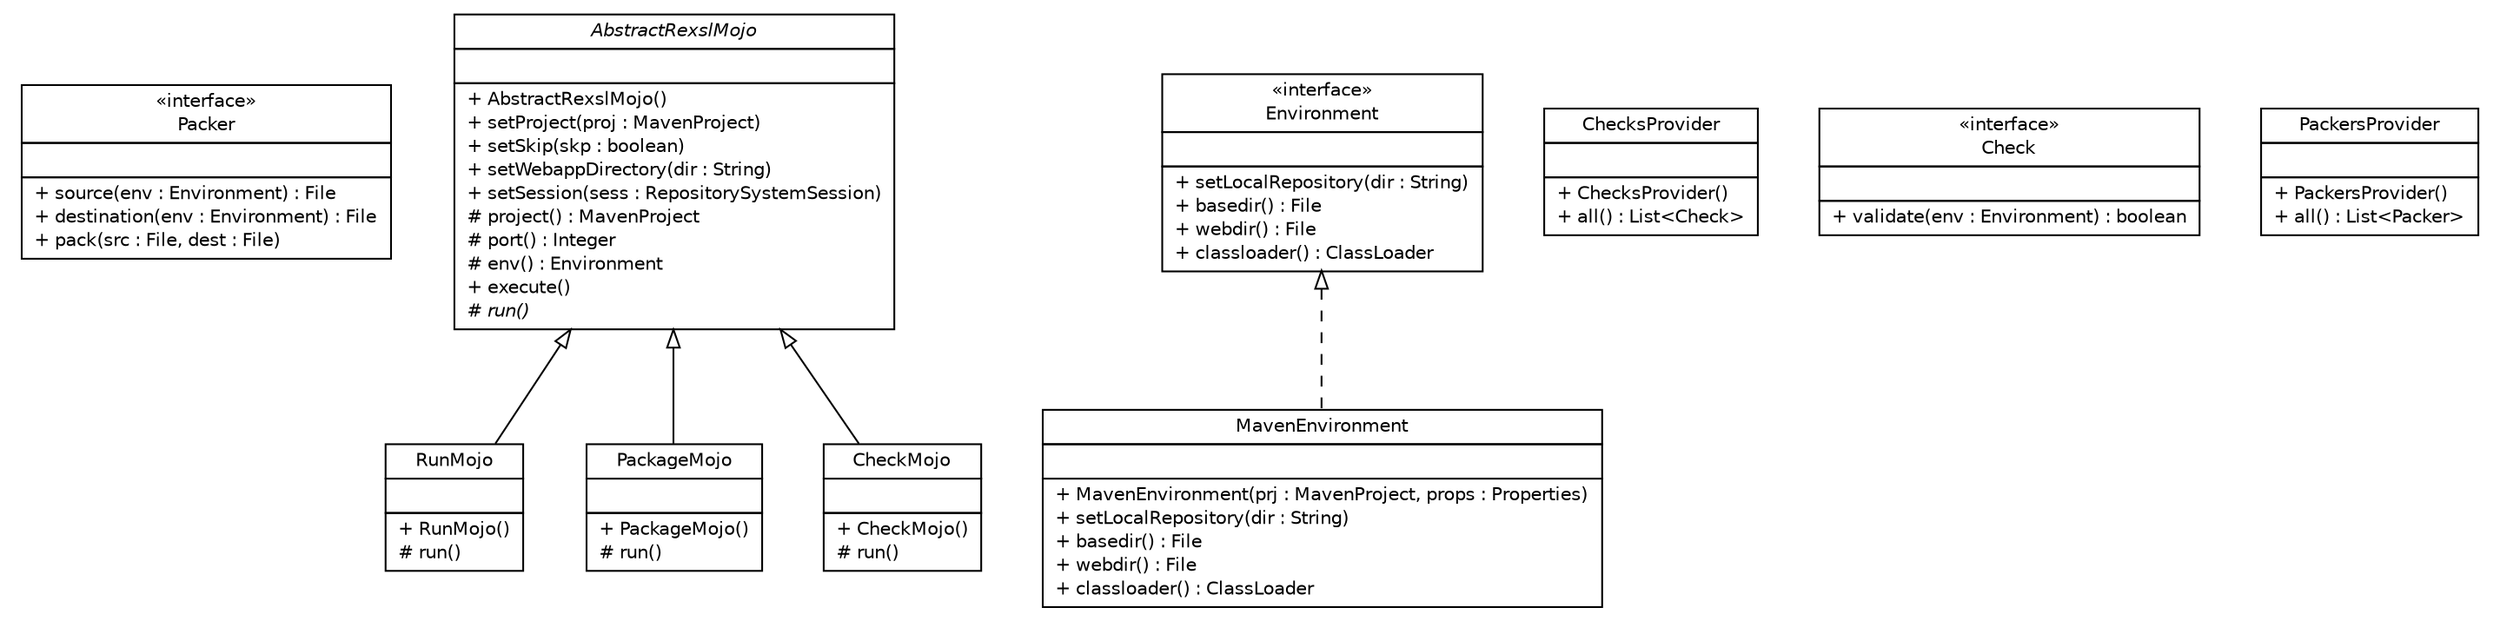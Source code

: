 #!/usr/local/bin/dot
#
# Class diagram 
# Generated by UMLGraph version 5.1 (http://www.umlgraph.org/)
#

digraph G {
	edge [fontname="Helvetica",fontsize=10,labelfontname="Helvetica",labelfontsize=10];
	node [fontname="Helvetica",fontsize=10,shape=plaintext];
	nodesep=0.25;
	ranksep=0.5;
	// com.rexsl.maven.Packer
	c0 [label=<<table title="com.rexsl.maven.Packer" border="0" cellborder="1" cellspacing="0" cellpadding="2" port="p" href="./Packer.html">
		<tr><td><table border="0" cellspacing="0" cellpadding="1">
<tr><td align="center" balign="center"> &#171;interface&#187; </td></tr>
<tr><td align="center" balign="center"> Packer </td></tr>
		</table></td></tr>
		<tr><td><table border="0" cellspacing="0" cellpadding="1">
<tr><td align="left" balign="left">  </td></tr>
		</table></td></tr>
		<tr><td><table border="0" cellspacing="0" cellpadding="1">
<tr><td align="left" balign="left"> + source(env : Environment) : File </td></tr>
<tr><td align="left" balign="left"> + destination(env : Environment) : File </td></tr>
<tr><td align="left" balign="left"> + pack(src : File, dest : File) </td></tr>
		</table></td></tr>
		</table>>, fontname="Helvetica", fontcolor="black", fontsize=10.0];
	// com.rexsl.maven.RunMojo
	c1 [label=<<table title="com.rexsl.maven.RunMojo" border="0" cellborder="1" cellspacing="0" cellpadding="2" port="p" href="./RunMojo.html">
		<tr><td><table border="0" cellspacing="0" cellpadding="1">
<tr><td align="center" balign="center"> RunMojo </td></tr>
		</table></td></tr>
		<tr><td><table border="0" cellspacing="0" cellpadding="1">
<tr><td align="left" balign="left">  </td></tr>
		</table></td></tr>
		<tr><td><table border="0" cellspacing="0" cellpadding="1">
<tr><td align="left" balign="left"> + RunMojo() </td></tr>
<tr><td align="left" balign="left"> # run() </td></tr>
		</table></td></tr>
		</table>>, fontname="Helvetica", fontcolor="black", fontsize=10.0];
	// com.rexsl.maven.AbstractRexslMojo
	c2 [label=<<table title="com.rexsl.maven.AbstractRexslMojo" border="0" cellborder="1" cellspacing="0" cellpadding="2" port="p" href="./AbstractRexslMojo.html">
		<tr><td><table border="0" cellspacing="0" cellpadding="1">
<tr><td align="center" balign="center"><font face="Helvetica-Oblique"> AbstractRexslMojo </font></td></tr>
		</table></td></tr>
		<tr><td><table border="0" cellspacing="0" cellpadding="1">
<tr><td align="left" balign="left">  </td></tr>
		</table></td></tr>
		<tr><td><table border="0" cellspacing="0" cellpadding="1">
<tr><td align="left" balign="left"> + AbstractRexslMojo() </td></tr>
<tr><td align="left" balign="left"> + setProject(proj : MavenProject) </td></tr>
<tr><td align="left" balign="left"> + setSkip(skp : boolean) </td></tr>
<tr><td align="left" balign="left"> + setWebappDirectory(dir : String) </td></tr>
<tr><td align="left" balign="left"> + setSession(sess : RepositorySystemSession) </td></tr>
<tr><td align="left" balign="left"> # project() : MavenProject </td></tr>
<tr><td align="left" balign="left"> # port() : Integer </td></tr>
<tr><td align="left" balign="left"> # env() : Environment </td></tr>
<tr><td align="left" balign="left"> + execute() </td></tr>
<tr><td align="left" balign="left"><font face="Helvetica-Oblique" point-size="10.0"> # run() </font></td></tr>
		</table></td></tr>
		</table>>, fontname="Helvetica", fontcolor="black", fontsize=10.0];
	// com.rexsl.maven.Environment
	c3 [label=<<table title="com.rexsl.maven.Environment" border="0" cellborder="1" cellspacing="0" cellpadding="2" port="p" href="./Environment.html">
		<tr><td><table border="0" cellspacing="0" cellpadding="1">
<tr><td align="center" balign="center"> &#171;interface&#187; </td></tr>
<tr><td align="center" balign="center"> Environment </td></tr>
		</table></td></tr>
		<tr><td><table border="0" cellspacing="0" cellpadding="1">
<tr><td align="left" balign="left">  </td></tr>
		</table></td></tr>
		<tr><td><table border="0" cellspacing="0" cellpadding="1">
<tr><td align="left" balign="left"> + setLocalRepository(dir : String) </td></tr>
<tr><td align="left" balign="left"> + basedir() : File </td></tr>
<tr><td align="left" balign="left"> + webdir() : File </td></tr>
<tr><td align="left" balign="left"> + classloader() : ClassLoader </td></tr>
		</table></td></tr>
		</table>>, fontname="Helvetica", fontcolor="black", fontsize=10.0];
	// com.rexsl.maven.ChecksProvider
	c4 [label=<<table title="com.rexsl.maven.ChecksProvider" border="0" cellborder="1" cellspacing="0" cellpadding="2" port="p" href="./ChecksProvider.html">
		<tr><td><table border="0" cellspacing="0" cellpadding="1">
<tr><td align="center" balign="center"> ChecksProvider </td></tr>
		</table></td></tr>
		<tr><td><table border="0" cellspacing="0" cellpadding="1">
<tr><td align="left" balign="left">  </td></tr>
		</table></td></tr>
		<tr><td><table border="0" cellspacing="0" cellpadding="1">
<tr><td align="left" balign="left"> + ChecksProvider() </td></tr>
<tr><td align="left" balign="left"> + all() : List&lt;Check&gt; </td></tr>
		</table></td></tr>
		</table>>, fontname="Helvetica", fontcolor="black", fontsize=10.0];
	// com.rexsl.maven.Check
	c5 [label=<<table title="com.rexsl.maven.Check" border="0" cellborder="1" cellspacing="0" cellpadding="2" port="p" href="./Check.html">
		<tr><td><table border="0" cellspacing="0" cellpadding="1">
<tr><td align="center" balign="center"> &#171;interface&#187; </td></tr>
<tr><td align="center" balign="center"> Check </td></tr>
		</table></td></tr>
		<tr><td><table border="0" cellspacing="0" cellpadding="1">
<tr><td align="left" balign="left">  </td></tr>
		</table></td></tr>
		<tr><td><table border="0" cellspacing="0" cellpadding="1">
<tr><td align="left" balign="left"> + validate(env : Environment) : boolean </td></tr>
		</table></td></tr>
		</table>>, fontname="Helvetica", fontcolor="black", fontsize=10.0];
	// com.rexsl.maven.PackersProvider
	c6 [label=<<table title="com.rexsl.maven.PackersProvider" border="0" cellborder="1" cellspacing="0" cellpadding="2" port="p" href="./PackersProvider.html">
		<tr><td><table border="0" cellspacing="0" cellpadding="1">
<tr><td align="center" balign="center"> PackersProvider </td></tr>
		</table></td></tr>
		<tr><td><table border="0" cellspacing="0" cellpadding="1">
<tr><td align="left" balign="left">  </td></tr>
		</table></td></tr>
		<tr><td><table border="0" cellspacing="0" cellpadding="1">
<tr><td align="left" balign="left"> + PackersProvider() </td></tr>
<tr><td align="left" balign="left"> + all() : List&lt;Packer&gt; </td></tr>
		</table></td></tr>
		</table>>, fontname="Helvetica", fontcolor="black", fontsize=10.0];
	// com.rexsl.maven.PackageMojo
	c7 [label=<<table title="com.rexsl.maven.PackageMojo" border="0" cellborder="1" cellspacing="0" cellpadding="2" port="p" href="./PackageMojo.html">
		<tr><td><table border="0" cellspacing="0" cellpadding="1">
<tr><td align="center" balign="center"> PackageMojo </td></tr>
		</table></td></tr>
		<tr><td><table border="0" cellspacing="0" cellpadding="1">
<tr><td align="left" balign="left">  </td></tr>
		</table></td></tr>
		<tr><td><table border="0" cellspacing="0" cellpadding="1">
<tr><td align="left" balign="left"> + PackageMojo() </td></tr>
<tr><td align="left" balign="left"> # run() </td></tr>
		</table></td></tr>
		</table>>, fontname="Helvetica", fontcolor="black", fontsize=10.0];
	// com.rexsl.maven.CheckMojo
	c8 [label=<<table title="com.rexsl.maven.CheckMojo" border="0" cellborder="1" cellspacing="0" cellpadding="2" port="p" href="./CheckMojo.html">
		<tr><td><table border="0" cellspacing="0" cellpadding="1">
<tr><td align="center" balign="center"> CheckMojo </td></tr>
		</table></td></tr>
		<tr><td><table border="0" cellspacing="0" cellpadding="1">
<tr><td align="left" balign="left">  </td></tr>
		</table></td></tr>
		<tr><td><table border="0" cellspacing="0" cellpadding="1">
<tr><td align="left" balign="left"> + CheckMojo() </td></tr>
<tr><td align="left" balign="left"> # run() </td></tr>
		</table></td></tr>
		</table>>, fontname="Helvetica", fontcolor="black", fontsize=10.0];
	// com.rexsl.maven.MavenEnvironment
	c9 [label=<<table title="com.rexsl.maven.MavenEnvironment" border="0" cellborder="1" cellspacing="0" cellpadding="2" port="p" href="./MavenEnvironment.html">
		<tr><td><table border="0" cellspacing="0" cellpadding="1">
<tr><td align="center" balign="center"> MavenEnvironment </td></tr>
		</table></td></tr>
		<tr><td><table border="0" cellspacing="0" cellpadding="1">
<tr><td align="left" balign="left">  </td></tr>
		</table></td></tr>
		<tr><td><table border="0" cellspacing="0" cellpadding="1">
<tr><td align="left" balign="left"> + MavenEnvironment(prj : MavenProject, props : Properties) </td></tr>
<tr><td align="left" balign="left"> + setLocalRepository(dir : String) </td></tr>
<tr><td align="left" balign="left"> + basedir() : File </td></tr>
<tr><td align="left" balign="left"> + webdir() : File </td></tr>
<tr><td align="left" balign="left"> + classloader() : ClassLoader </td></tr>
		</table></td></tr>
		</table>>, fontname="Helvetica", fontcolor="black", fontsize=10.0];
	//com.rexsl.maven.RunMojo extends com.rexsl.maven.AbstractRexslMojo
	c2:p -> c1:p [dir=back,arrowtail=empty];
	//com.rexsl.maven.PackageMojo extends com.rexsl.maven.AbstractRexslMojo
	c2:p -> c7:p [dir=back,arrowtail=empty];
	//com.rexsl.maven.CheckMojo extends com.rexsl.maven.AbstractRexslMojo
	c2:p -> c8:p [dir=back,arrowtail=empty];
	//com.rexsl.maven.MavenEnvironment implements com.rexsl.maven.Environment
	c3:p -> c9:p [dir=back,arrowtail=empty,style=dashed];
}

